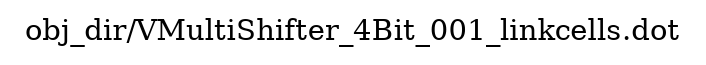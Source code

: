 digraph v3graph {
	graph	[label="obj_dir/VMultiShifter_4Bit_001_linkcells.dot",
		 labelloc=t, labeljust=l,
		 //size="7.5,10",
		 rankdir=TB];
}
